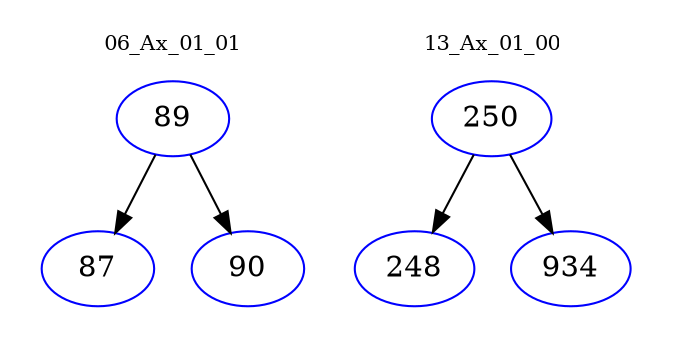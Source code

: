 digraph{
subgraph cluster_0 {
color = white
label = "06_Ax_01_01";
fontsize=10;
T0_89 [label="89", color="blue"]
T0_89 -> T0_87 [color="black"]
T0_87 [label="87", color="blue"]
T0_89 -> T0_90 [color="black"]
T0_90 [label="90", color="blue"]
}
subgraph cluster_1 {
color = white
label = "13_Ax_01_00";
fontsize=10;
T1_250 [label="250", color="blue"]
T1_250 -> T1_248 [color="black"]
T1_248 [label="248", color="blue"]
T1_250 -> T1_934 [color="black"]
T1_934 [label="934", color="blue"]
}
}
